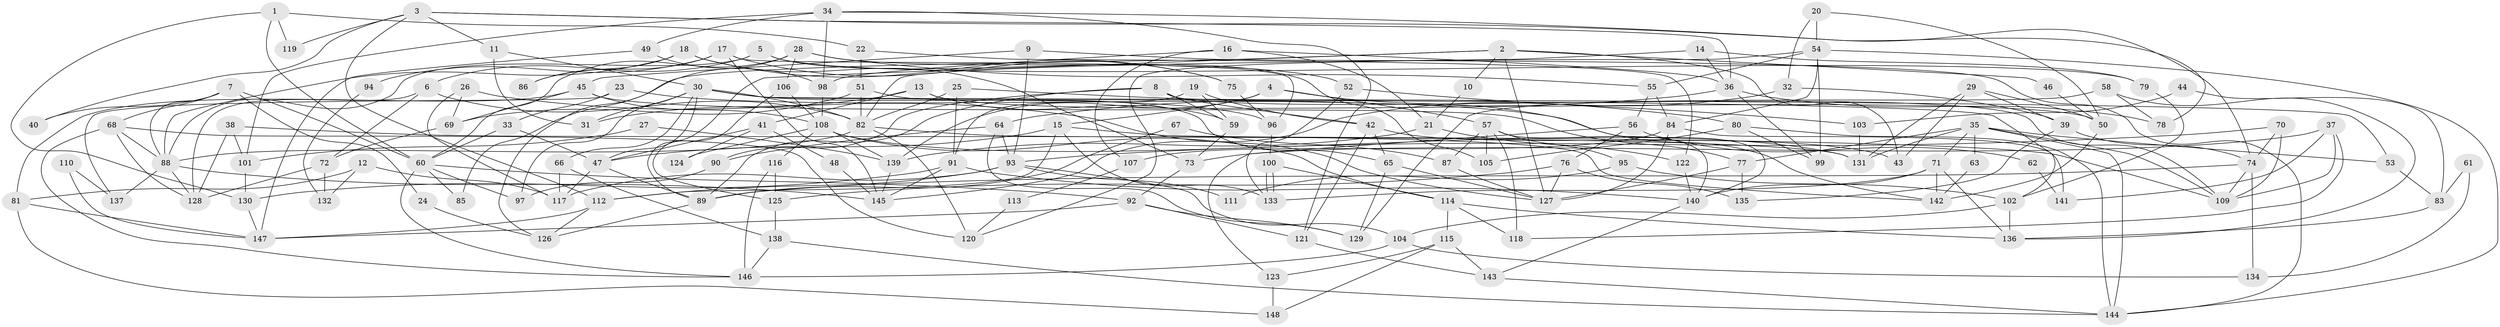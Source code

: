 // Generated by graph-tools (version 1.1) at 2025/50/03/09/25 03:50:14]
// undirected, 148 vertices, 296 edges
graph export_dot {
graph [start="1"]
  node [color=gray90,style=filled];
  1;
  2;
  3;
  4;
  5;
  6;
  7;
  8;
  9;
  10;
  11;
  12;
  13;
  14;
  15;
  16;
  17;
  18;
  19;
  20;
  21;
  22;
  23;
  24;
  25;
  26;
  27;
  28;
  29;
  30;
  31;
  32;
  33;
  34;
  35;
  36;
  37;
  38;
  39;
  40;
  41;
  42;
  43;
  44;
  45;
  46;
  47;
  48;
  49;
  50;
  51;
  52;
  53;
  54;
  55;
  56;
  57;
  58;
  59;
  60;
  61;
  62;
  63;
  64;
  65;
  66;
  67;
  68;
  69;
  70;
  71;
  72;
  73;
  74;
  75;
  76;
  77;
  78;
  79;
  80;
  81;
  82;
  83;
  84;
  85;
  86;
  87;
  88;
  89;
  90;
  91;
  92;
  93;
  94;
  95;
  96;
  97;
  98;
  99;
  100;
  101;
  102;
  103;
  104;
  105;
  106;
  107;
  108;
  109;
  110;
  111;
  112;
  113;
  114;
  115;
  116;
  117;
  118;
  119;
  120;
  121;
  122;
  123;
  124;
  125;
  126;
  127;
  128;
  129;
  130;
  131;
  132;
  133;
  134;
  135;
  136;
  137;
  138;
  139;
  140;
  141;
  142;
  143;
  144;
  145;
  146;
  147;
  148;
  1 -- 60;
  1 -- 130;
  1 -- 22;
  1 -- 119;
  2 -- 127;
  2 -- 89;
  2 -- 10;
  2 -- 43;
  2 -- 46;
  2 -- 85;
  3 -- 36;
  3 -- 112;
  3 -- 11;
  3 -- 40;
  3 -- 74;
  3 -- 119;
  4 -- 57;
  4 -- 139;
  4 -- 15;
  4 -- 140;
  5 -- 6;
  5 -- 79;
  5 -- 88;
  5 -- 105;
  6 -- 128;
  6 -- 82;
  6 -- 72;
  7 -- 88;
  7 -- 60;
  7 -- 24;
  7 -- 40;
  7 -- 68;
  8 -- 109;
  8 -- 59;
  8 -- 42;
  8 -- 89;
  8 -- 90;
  9 -- 144;
  9 -- 45;
  9 -- 93;
  10 -- 21;
  11 -- 30;
  11 -- 31;
  12 -- 117;
  12 -- 81;
  12 -- 132;
  13 -- 59;
  13 -- 50;
  13 -- 31;
  13 -- 41;
  14 -- 82;
  14 -- 36;
  14 -- 79;
  15 -- 47;
  15 -- 112;
  15 -- 133;
  15 -- 142;
  16 -- 98;
  16 -- 36;
  16 -- 21;
  16 -- 107;
  17 -- 75;
  17 -- 96;
  17 -- 86;
  17 -- 94;
  17 -- 145;
  18 -- 88;
  18 -- 73;
  18 -- 75;
  18 -- 86;
  19 -- 91;
  19 -- 42;
  19 -- 59;
  20 -- 50;
  20 -- 54;
  20 -- 32;
  21 -- 122;
  21 -- 139;
  22 -- 51;
  22 -- 122;
  23 -- 33;
  23 -- 142;
  23 -- 137;
  24 -- 126;
  25 -- 91;
  25 -- 82;
  25 -- 80;
  26 -- 117;
  26 -- 127;
  26 -- 69;
  27 -- 139;
  27 -- 101;
  28 -- 126;
  28 -- 106;
  28 -- 52;
  28 -- 55;
  28 -- 60;
  29 -- 39;
  29 -- 43;
  29 -- 50;
  29 -- 131;
  30 -- 66;
  30 -- 31;
  30 -- 47;
  30 -- 53;
  30 -- 82;
  30 -- 96;
  30 -- 97;
  30 -- 102;
  32 -- 145;
  32 -- 39;
  33 -- 60;
  33 -- 47;
  34 -- 49;
  34 -- 121;
  34 -- 78;
  34 -- 98;
  34 -- 101;
  35 -- 144;
  35 -- 131;
  35 -- 53;
  35 -- 63;
  35 -- 71;
  35 -- 77;
  35 -- 109;
  36 -- 78;
  36 -- 64;
  36 -- 99;
  37 -- 118;
  37 -- 109;
  37 -- 73;
  37 -- 141;
  38 -- 128;
  38 -- 109;
  38 -- 101;
  39 -- 74;
  39 -- 135;
  41 -- 47;
  41 -- 48;
  41 -- 124;
  42 -- 121;
  42 -- 43;
  42 -- 65;
  44 -- 103;
  44 -- 83;
  45 -- 69;
  45 -- 108;
  45 -- 77;
  45 -- 81;
  46 -- 50;
  47 -- 89;
  47 -- 117;
  48 -- 145;
  49 -- 98;
  49 -- 147;
  50 -- 142;
  51 -- 82;
  51 -- 69;
  51 -- 65;
  52 -- 133;
  52 -- 103;
  53 -- 83;
  54 -- 84;
  54 -- 120;
  54 -- 55;
  54 -- 99;
  54 -- 144;
  55 -- 56;
  55 -- 84;
  56 -- 76;
  56 -- 62;
  56 -- 123;
  57 -- 140;
  57 -- 105;
  57 -- 87;
  57 -- 95;
  57 -- 118;
  58 -- 129;
  58 -- 136;
  58 -- 78;
  59 -- 73;
  60 -- 146;
  60 -- 85;
  60 -- 92;
  60 -- 97;
  61 -- 83;
  61 -- 134;
  62 -- 141;
  63 -- 142;
  64 -- 90;
  64 -- 93;
  64 -- 129;
  65 -- 127;
  65 -- 129;
  66 -- 138;
  66 -- 117;
  67 -- 87;
  67 -- 89;
  68 -- 88;
  68 -- 120;
  68 -- 128;
  68 -- 146;
  69 -- 72;
  70 -- 109;
  70 -- 93;
  70 -- 74;
  71 -- 133;
  71 -- 136;
  71 -- 140;
  71 -- 142;
  72 -- 128;
  72 -- 132;
  73 -- 92;
  74 -- 89;
  74 -- 109;
  74 -- 134;
  75 -- 96;
  76 -- 135;
  76 -- 127;
  76 -- 125;
  77 -- 127;
  77 -- 135;
  79 -- 102;
  80 -- 99;
  80 -- 105;
  80 -- 144;
  81 -- 147;
  81 -- 148;
  82 -- 88;
  82 -- 120;
  82 -- 131;
  83 -- 136;
  84 -- 127;
  84 -- 107;
  84 -- 141;
  87 -- 127;
  88 -- 145;
  88 -- 128;
  88 -- 137;
  89 -- 126;
  90 -- 97;
  91 -- 145;
  91 -- 140;
  91 -- 130;
  92 -- 129;
  92 -- 121;
  92 -- 147;
  93 -- 112;
  93 -- 104;
  93 -- 111;
  93 -- 117;
  94 -- 132;
  95 -- 102;
  95 -- 111;
  96 -- 100;
  98 -- 108;
  100 -- 114;
  100 -- 133;
  100 -- 133;
  101 -- 130;
  102 -- 136;
  102 -- 104;
  103 -- 131;
  104 -- 134;
  104 -- 146;
  106 -- 125;
  106 -- 108;
  107 -- 113;
  108 -- 131;
  108 -- 116;
  108 -- 114;
  108 -- 124;
  108 -- 139;
  110 -- 137;
  110 -- 147;
  112 -- 147;
  112 -- 126;
  113 -- 120;
  114 -- 115;
  114 -- 118;
  114 -- 136;
  115 -- 123;
  115 -- 143;
  115 -- 148;
  116 -- 146;
  116 -- 125;
  121 -- 143;
  122 -- 140;
  123 -- 148;
  125 -- 138;
  130 -- 147;
  138 -- 144;
  138 -- 146;
  139 -- 145;
  140 -- 143;
  143 -- 144;
}
